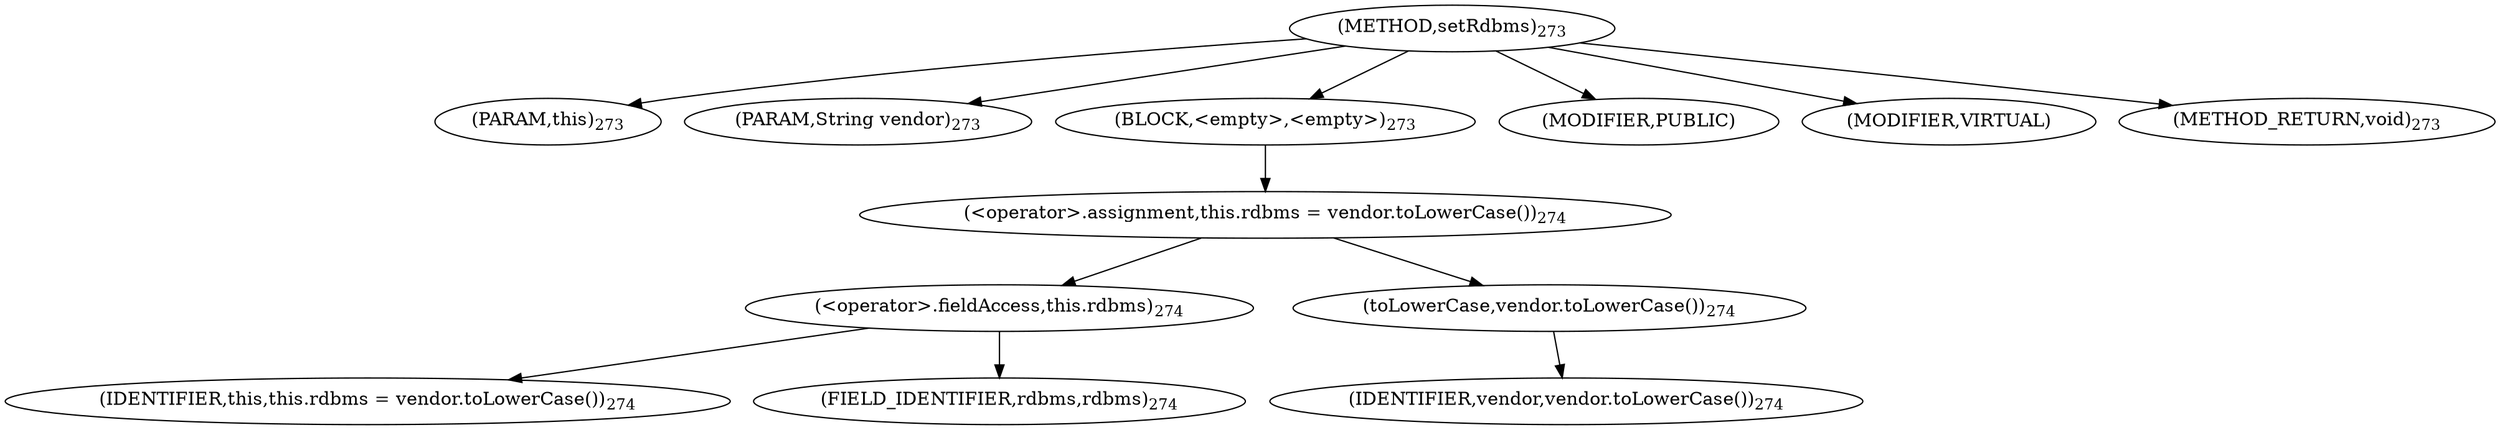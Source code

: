 digraph "setRdbms" {  
"345" [label = <(METHOD,setRdbms)<SUB>273</SUB>> ]
"36" [label = <(PARAM,this)<SUB>273</SUB>> ]
"346" [label = <(PARAM,String vendor)<SUB>273</SUB>> ]
"347" [label = <(BLOCK,&lt;empty&gt;,&lt;empty&gt;)<SUB>273</SUB>> ]
"348" [label = <(&lt;operator&gt;.assignment,this.rdbms = vendor.toLowerCase())<SUB>274</SUB>> ]
"349" [label = <(&lt;operator&gt;.fieldAccess,this.rdbms)<SUB>274</SUB>> ]
"35" [label = <(IDENTIFIER,this,this.rdbms = vendor.toLowerCase())<SUB>274</SUB>> ]
"350" [label = <(FIELD_IDENTIFIER,rdbms,rdbms)<SUB>274</SUB>> ]
"351" [label = <(toLowerCase,vendor.toLowerCase())<SUB>274</SUB>> ]
"352" [label = <(IDENTIFIER,vendor,vendor.toLowerCase())<SUB>274</SUB>> ]
"353" [label = <(MODIFIER,PUBLIC)> ]
"354" [label = <(MODIFIER,VIRTUAL)> ]
"355" [label = <(METHOD_RETURN,void)<SUB>273</SUB>> ]
  "345" -> "36" 
  "345" -> "346" 
  "345" -> "347" 
  "345" -> "353" 
  "345" -> "354" 
  "345" -> "355" 
  "347" -> "348" 
  "348" -> "349" 
  "348" -> "351" 
  "349" -> "35" 
  "349" -> "350" 
  "351" -> "352" 
}

